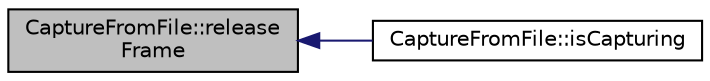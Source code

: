 digraph "CaptureFromFile::releaseFrame"
{
 // INTERACTIVE_SVG=YES
  edge [fontname="Helvetica",fontsize="10",labelfontname="Helvetica",labelfontsize="10"];
  node [fontname="Helvetica",fontsize="10",shape=record];
  rankdir="LR";
  Node1 [label="CaptureFromFile::release\lFrame",height=0.2,width=0.4,color="black", fillcolor="grey75", style="filled", fontcolor="black"];
  Node1 -> Node2 [dir="back",color="midnightblue",fontsize="10",style="solid",fontname="Helvetica"];
  Node2 [label="CaptureFromFile::isCapturing",height=0.2,width=0.4,color="black", fillcolor="white", style="filled",URL="$d7/d6f/class_capture_from_file.html#a412b2db19259e85e8ba5a46f30a923db"];
}
